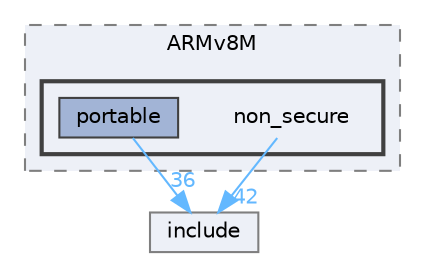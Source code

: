 digraph "D:/Projects/Raspberrypi_pico/pico_freertos_final/freertos_pico2/pico_freertos/FreeRTOS-Kernel/portable/ARMv8M/non_secure"
{
 // LATEX_PDF_SIZE
  bgcolor="transparent";
  edge [fontname=Helvetica,fontsize=10,labelfontname=Helvetica,labelfontsize=10];
  node [fontname=Helvetica,fontsize=10,shape=box,height=0.2,width=0.4];
  compound=true
  subgraph clusterdir_0af2c1184c4541279f0550d7cd6a5d75 {
    graph [ bgcolor="#edf0f7", pencolor="grey50", label="ARMv8M", fontname=Helvetica,fontsize=10 style="filled,dashed", URL="dir_0af2c1184c4541279f0550d7cd6a5d75.html",tooltip=""]
  subgraph clusterdir_6a305bcd2e17089c845b937e5cc060ae {
    graph [ bgcolor="#edf0f7", pencolor="grey25", label="", fontname=Helvetica,fontsize=10 style="filled,bold", URL="dir_6a305bcd2e17089c845b937e5cc060ae.html",tooltip=""]
    dir_6a305bcd2e17089c845b937e5cc060ae [shape=plaintext, label="non_secure"];
  dir_e2093d8dd76e9ffd560d22ba86461ce2 [label="portable", fillcolor="#a2b4d6", color="grey25", style="filled", URL="dir_e2093d8dd76e9ffd560d22ba86461ce2.html",tooltip=""];
  }
  }
  dir_c69ece34c3f150cb2c6f1098178b172a [label="include", fillcolor="#edf0f7", color="grey50", style="filled", URL="dir_c69ece34c3f150cb2c6f1098178b172a.html",tooltip=""];
  dir_6a305bcd2e17089c845b937e5cc060ae->dir_c69ece34c3f150cb2c6f1098178b172a [headlabel="42", labeldistance=1.5 headhref="dir_000149_000125.html" href="dir_000149_000125.html" color="steelblue1" fontcolor="steelblue1"];
  dir_e2093d8dd76e9ffd560d22ba86461ce2->dir_c69ece34c3f150cb2c6f1098178b172a [headlabel="36", labeldistance=1.5 headhref="dir_000184_000125.html" href="dir_000184_000125.html" color="steelblue1" fontcolor="steelblue1"];
}
